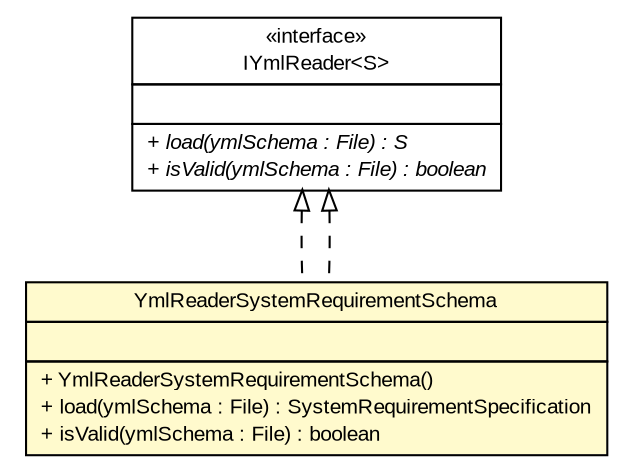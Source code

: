 #!/usr/local/bin/dot
#
# Class diagram 
# Generated by UMLGraph version R5_6-24-gf6e263 (http://www.umlgraph.org/)
#

digraph G {
	edge [fontname="arial",fontsize=10,labelfontname="arial",labelfontsize=10];
	node [fontname="arial",fontsize=10,shape=plaintext];
	nodesep=0.25;
	ranksep=0.5;
	// gov.sandia.cf.application.configuration.IYmlReader<S>
	c455571 [label=<<table title="gov.sandia.cf.application.configuration.IYmlReader" border="0" cellborder="1" cellspacing="0" cellpadding="2" port="p" href="../IYmlReader.html">
		<tr><td><table border="0" cellspacing="0" cellpadding="1">
<tr><td align="center" balign="center"> &#171;interface&#187; </td></tr>
<tr><td align="center" balign="center"> IYmlReader&lt;S&gt; </td></tr>
		</table></td></tr>
		<tr><td><table border="0" cellspacing="0" cellpadding="1">
<tr><td align="left" balign="left">  </td></tr>
		</table></td></tr>
		<tr><td><table border="0" cellspacing="0" cellpadding="1">
<tr><td align="left" balign="left"><font face="arial italic" point-size="10.0"> + load(ymlSchema : File) : S </font></td></tr>
<tr><td align="left" balign="left"><font face="arial italic" point-size="10.0"> + isValid(ymlSchema : File) : boolean </font></td></tr>
		</table></td></tr>
		</table>>, URL="../IYmlReader.html", fontname="arial", fontcolor="black", fontsize=10.0];
	// gov.sandia.cf.application.configuration.requirement.YmlReaderSystemRequirementSchema
	c455593 [label=<<table title="gov.sandia.cf.application.configuration.requirement.YmlReaderSystemRequirementSchema" border="0" cellborder="1" cellspacing="0" cellpadding="2" port="p" bgcolor="lemonChiffon" href="./YmlReaderSystemRequirementSchema.html">
		<tr><td><table border="0" cellspacing="0" cellpadding="1">
<tr><td align="center" balign="center"> YmlReaderSystemRequirementSchema </td></tr>
		</table></td></tr>
		<tr><td><table border="0" cellspacing="0" cellpadding="1">
<tr><td align="left" balign="left">  </td></tr>
		</table></td></tr>
		<tr><td><table border="0" cellspacing="0" cellpadding="1">
<tr><td align="left" balign="left"> + YmlReaderSystemRequirementSchema() </td></tr>
<tr><td align="left" balign="left"> + load(ymlSchema : File) : SystemRequirementSpecification </td></tr>
<tr><td align="left" balign="left"> + isValid(ymlSchema : File) : boolean </td></tr>
		</table></td></tr>
		</table>>, URL="./YmlReaderSystemRequirementSchema.html", fontname="arial", fontcolor="black", fontsize=10.0];
	//gov.sandia.cf.application.configuration.requirement.YmlReaderSystemRequirementSchema implements gov.sandia.cf.application.configuration.IYmlReader<S>
	c455571:p -> c455593:p [dir=back,arrowtail=empty,style=dashed];
	//gov.sandia.cf.application.configuration.requirement.YmlReaderSystemRequirementSchema implements gov.sandia.cf.application.configuration.IYmlReader<S>
	c455571:p -> c455593:p [dir=back,arrowtail=empty,style=dashed];
}


